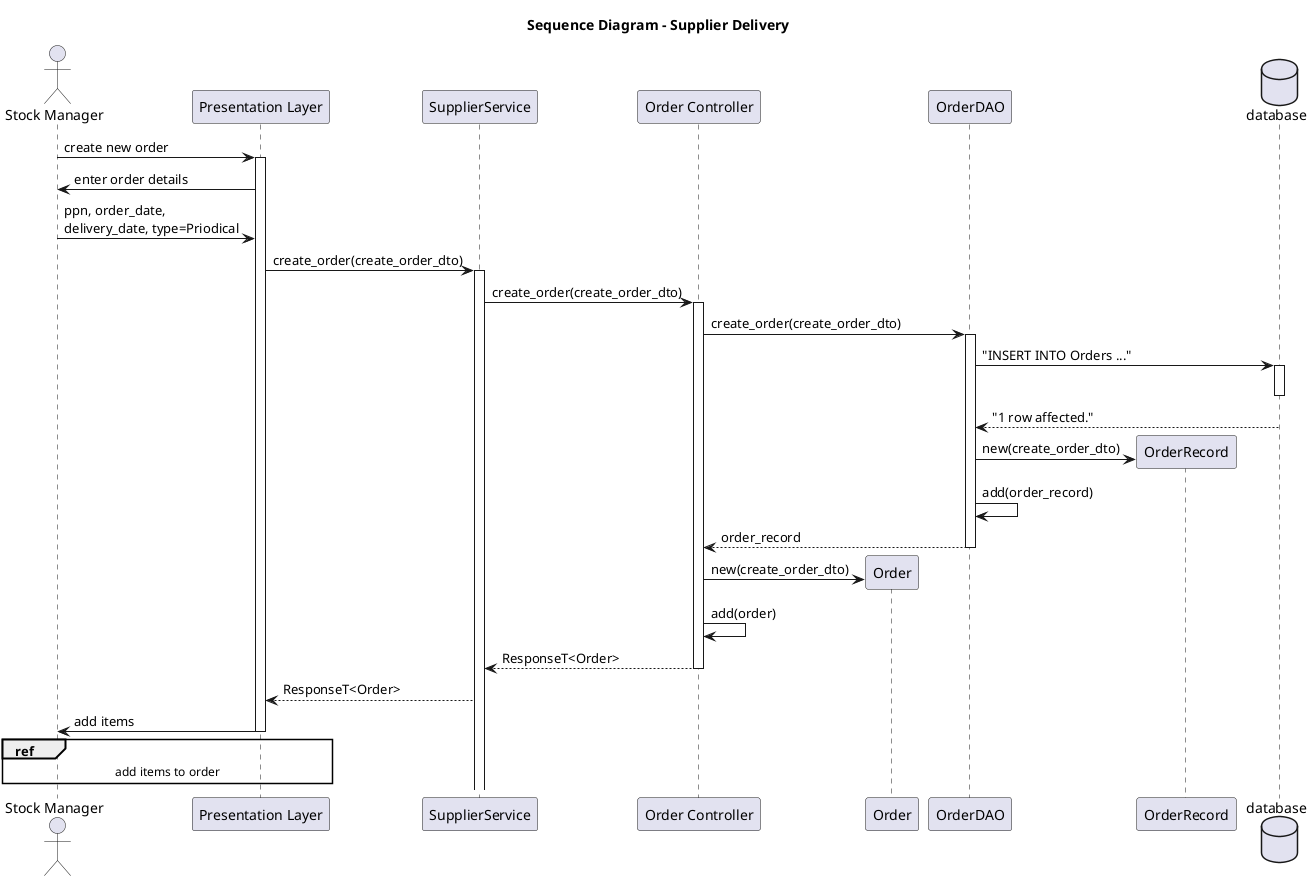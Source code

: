 @startuml

title Sequence Diagram - Supplier Delivery

actor "Stock Manager" as user
participant "Presentation Layer" as pres
participant "SupplierService" as service
participant "Order Controller" as ctrl_order
participant "Order" as order
' participant "Persistence Controller" as dal
participant "OrderDAO" as dao_order
participant "OrderRecord" as order_record
database "database" as db

user -> pres : create new order
activate pres
pres -> user: enter order details
user -> pres: ppn, order_date,\ndelivery_date, type=Priodical

pres -> service: create_order(create_order_dto)
activate service

service -> ctrl_order: create_order(create_order_dto)
activate ctrl_order

ctrl_order -> dao_order: create_order(create_order_dto)
activate dao_order 

dao_order -> db: "INSERT INTO Orders ..."
activate db
deactivate db
db ---> dao_order: "1 row affected."

dao_order -> order_record **: new(create_order_dto)
dao_order -> dao_order: add(order_record)
dao_order --> ctrl_order: order_record
deactivate dao_order
ctrl_order -> order **: new(create_order_dto)
ctrl_order -> ctrl_order: add(order)

ctrl_order --> service: ResponseT<Order>
deactivate ctrl_order

service --> pres: ResponseT<Order>
pres -> user: add items


ref over user, pres
	add items to order
end ref

deactivate pres

@enduml